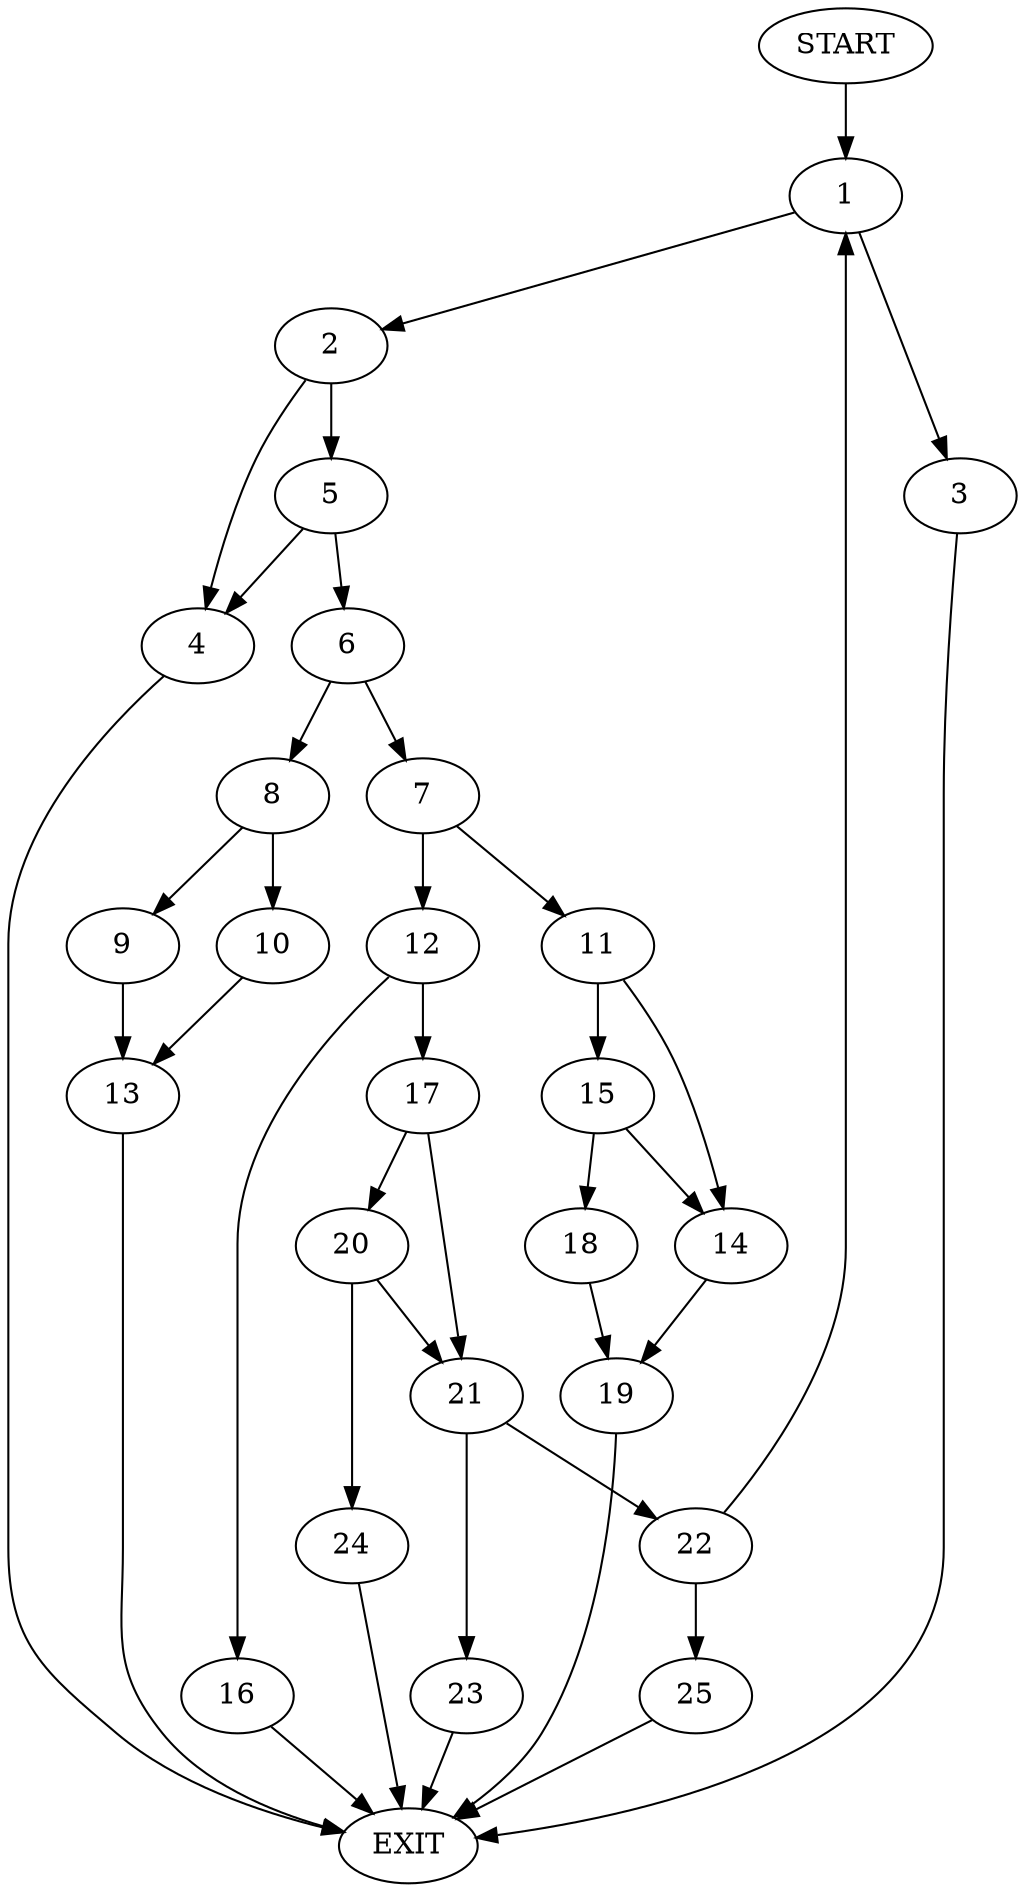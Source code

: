 digraph {
0 [label="START"]
26 [label="EXIT"]
0 -> 1
1 -> 2
1 -> 3
3 -> 26
2 -> 4
2 -> 5
5 -> 6
5 -> 4
4 -> 26
6 -> 7
6 -> 8
8 -> 9
8 -> 10
7 -> 11
7 -> 12
10 -> 13
9 -> 13
13 -> 26
11 -> 14
11 -> 15
12 -> 16
12 -> 17
15 -> 14
15 -> 18
14 -> 19
18 -> 19
19 -> 26
16 -> 26
17 -> 20
17 -> 21
21 -> 22
21 -> 23
20 -> 24
20 -> 21
24 -> 26
23 -> 26
22 -> 1
22 -> 25
25 -> 26
}
